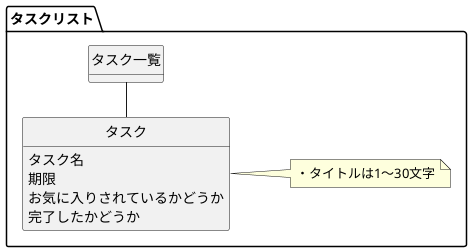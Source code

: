 @startuml
left to right direction

hide circle
hide method

package タスクリスト {
    class タスク一覧 {
    }

    class タスク {
        タスク名
        期限
        お気に入りされているかどうか
        完了したかどうか
    }
    note right: ・タイトルは1〜30文字

    タスク - タスク一覧
}
@enduml